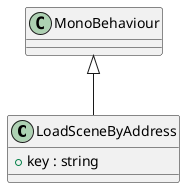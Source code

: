 @startuml
class LoadSceneByAddress {
    + key : string
}
MonoBehaviour <|-- LoadSceneByAddress
@enduml
